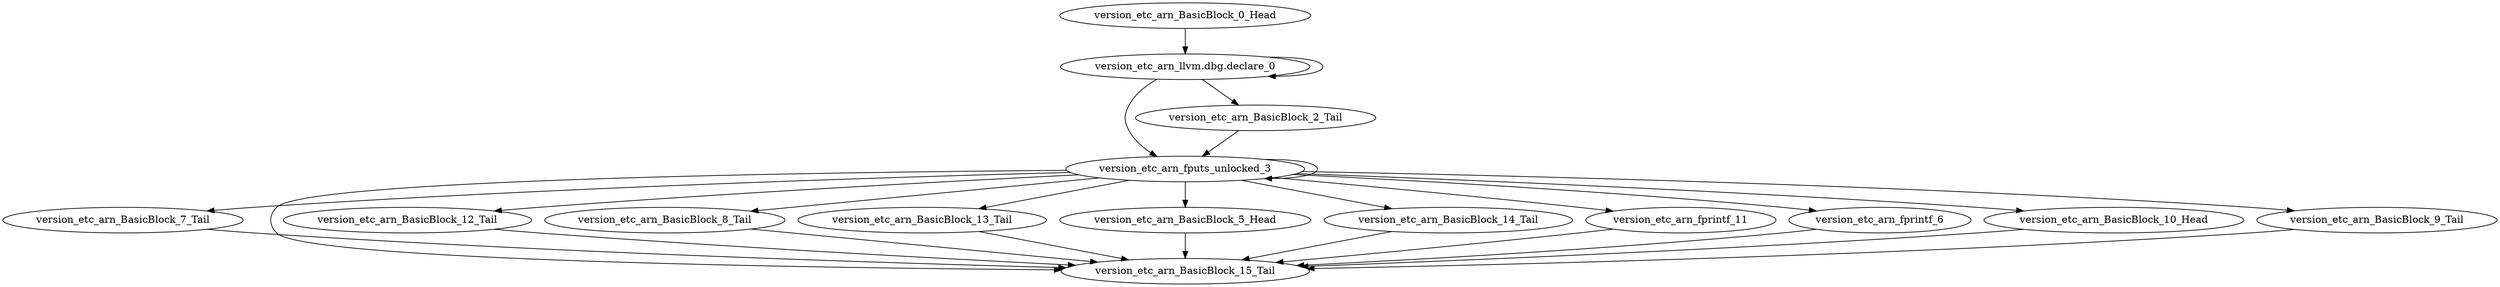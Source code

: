 digraph G {
    "version_etc_arn_BasicBlock_0_Head" -> "version_etc_arn_llvm.dbg.declare_0"
    "version_etc_arn_llvm.dbg.declare_0" -> "version_etc_arn_llvm.dbg.declare_0"
    "version_etc_arn_llvm.dbg.declare_0" -> "version_etc_arn_fputs_unlocked_3"
    "version_etc_arn_llvm.dbg.declare_0" -> "version_etc_arn_BasicBlock_2_Tail"
    "version_etc_arn_BasicBlock_7_Tail" -> "version_etc_arn_BasicBlock_15_Tail"
    "version_etc_arn_BasicBlock_12_Tail" -> "version_etc_arn_BasicBlock_15_Tail"
    "version_etc_arn_fputs_unlocked_3" -> "version_etc_arn_BasicBlock_15_Tail"
    "version_etc_arn_fputs_unlocked_3" -> "version_etc_arn_BasicBlock_7_Tail"
    "version_etc_arn_fputs_unlocked_3" -> "version_etc_arn_BasicBlock_12_Tail"
    "version_etc_arn_fputs_unlocked_3" -> "version_etc_arn_fputs_unlocked_3"
    "version_etc_arn_fputs_unlocked_3" -> "version_etc_arn_BasicBlock_8_Tail"
    "version_etc_arn_fputs_unlocked_3" -> "version_etc_arn_BasicBlock_13_Tail"
    "version_etc_arn_fputs_unlocked_3" -> "version_etc_arn_BasicBlock_5_Head"
    "version_etc_arn_fputs_unlocked_3" -> "version_etc_arn_BasicBlock_14_Tail"
    "version_etc_arn_fputs_unlocked_3" -> "version_etc_arn_fprintf_11"
    "version_etc_arn_fputs_unlocked_3" -> "version_etc_arn_fprintf_6"
    "version_etc_arn_fputs_unlocked_3" -> "version_etc_arn_BasicBlock_10_Head"
    "version_etc_arn_fputs_unlocked_3" -> "version_etc_arn_BasicBlock_9_Tail"
    "version_etc_arn_BasicBlock_8_Tail" -> "version_etc_arn_BasicBlock_15_Tail"
    "version_etc_arn_BasicBlock_13_Tail" -> "version_etc_arn_BasicBlock_15_Tail"
    "version_etc_arn_BasicBlock_5_Head" -> "version_etc_arn_BasicBlock_15_Tail"
    "version_etc_arn_BasicBlock_14_Tail" -> "version_etc_arn_BasicBlock_15_Tail"
    "version_etc_arn_fprintf_11" -> "version_etc_arn_BasicBlock_15_Tail"
    "version_etc_arn_fprintf_6" -> "version_etc_arn_BasicBlock_15_Tail"
    "version_etc_arn_BasicBlock_2_Tail" -> "version_etc_arn_fputs_unlocked_3"
    "version_etc_arn_BasicBlock_10_Head" -> "version_etc_arn_BasicBlock_15_Tail"
    "version_etc_arn_BasicBlock_9_Tail" -> "version_etc_arn_BasicBlock_15_Tail"
}
